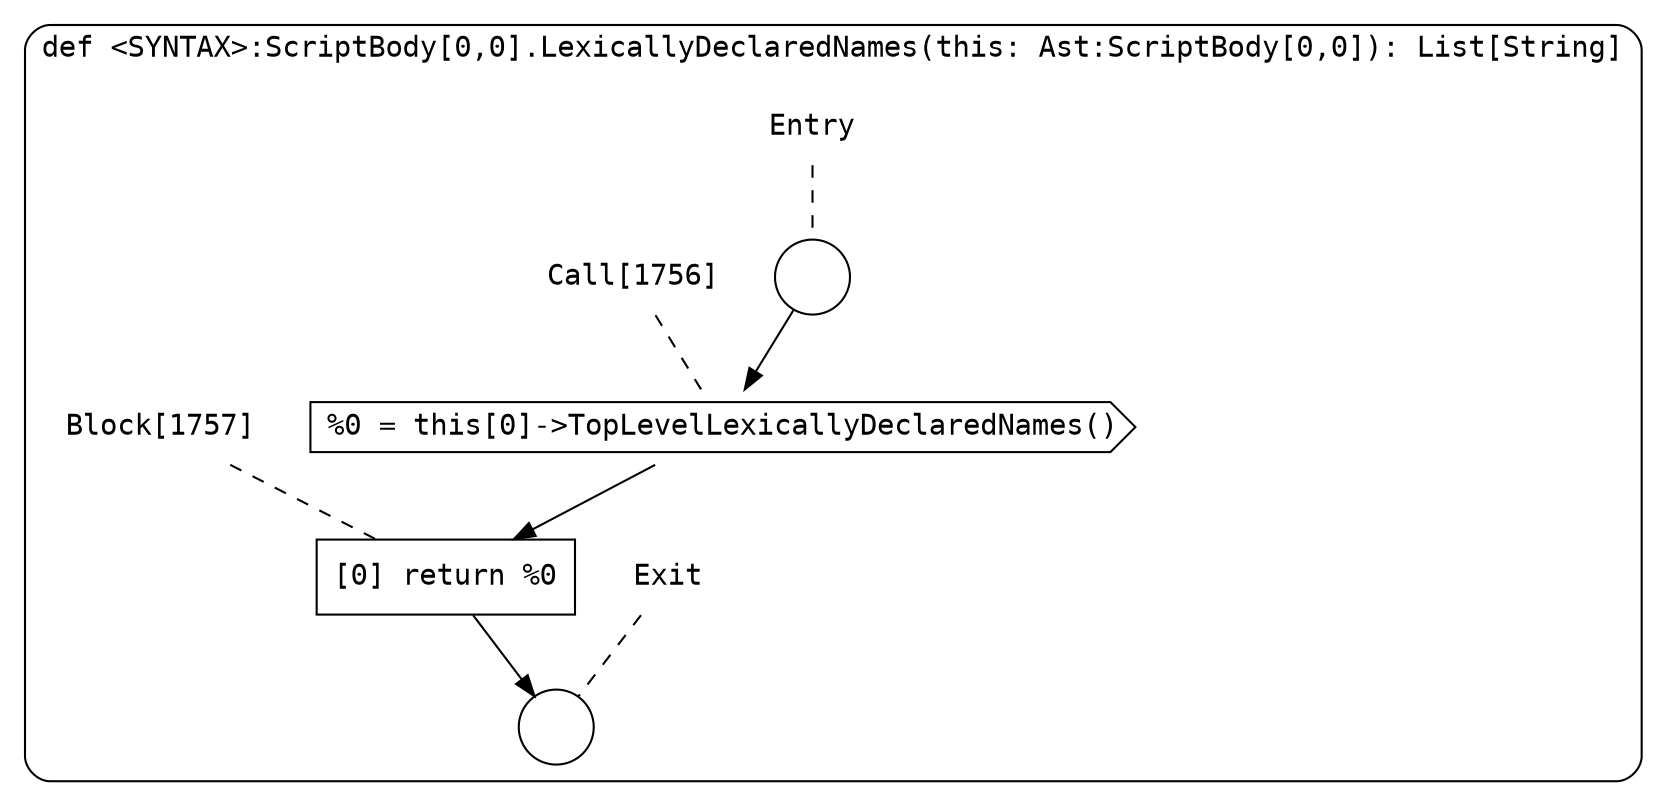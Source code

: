 digraph {
  graph [fontname = "Consolas"]
  node [fontname = "Consolas"]
  edge [fontname = "Consolas"]
  subgraph cluster280 {
    label = "def <SYNTAX>:ScriptBody[0,0].LexicallyDeclaredNames(this: Ast:ScriptBody[0,0]): List[String]"
    style = rounded
    cluster280_entry_name [shape=none, label=<<font color="black">Entry</font>>]
    cluster280_entry_name -> cluster280_entry [arrowhead=none, color="black", style=dashed]
    cluster280_entry [shape=circle label=" " color="black" fillcolor="white" style=filled]
    cluster280_entry -> node1756 [color="black"]
    cluster280_exit_name [shape=none, label=<<font color="black">Exit</font>>]
    cluster280_exit_name -> cluster280_exit [arrowhead=none, color="black", style=dashed]
    cluster280_exit [shape=circle label=" " color="black" fillcolor="white" style=filled]
    node1756_name [shape=none, label=<<font color="black">Call[1756]</font>>]
    node1756_name -> node1756 [arrowhead=none, color="black", style=dashed]
    node1756 [shape=cds, label=<<font color="black">%0 = this[0]-&gt;TopLevelLexicallyDeclaredNames()</font>> color="black" fillcolor="white", style=filled]
    node1756 -> node1757 [color="black"]
    node1757_name [shape=none, label=<<font color="black">Block[1757]</font>>]
    node1757_name -> node1757 [arrowhead=none, color="black", style=dashed]
    node1757 [shape=box, label=<<font color="black">[0] return %0<BR ALIGN="LEFT"/></font>> color="black" fillcolor="white", style=filled]
    node1757 -> cluster280_exit [color="black"]
  }
}